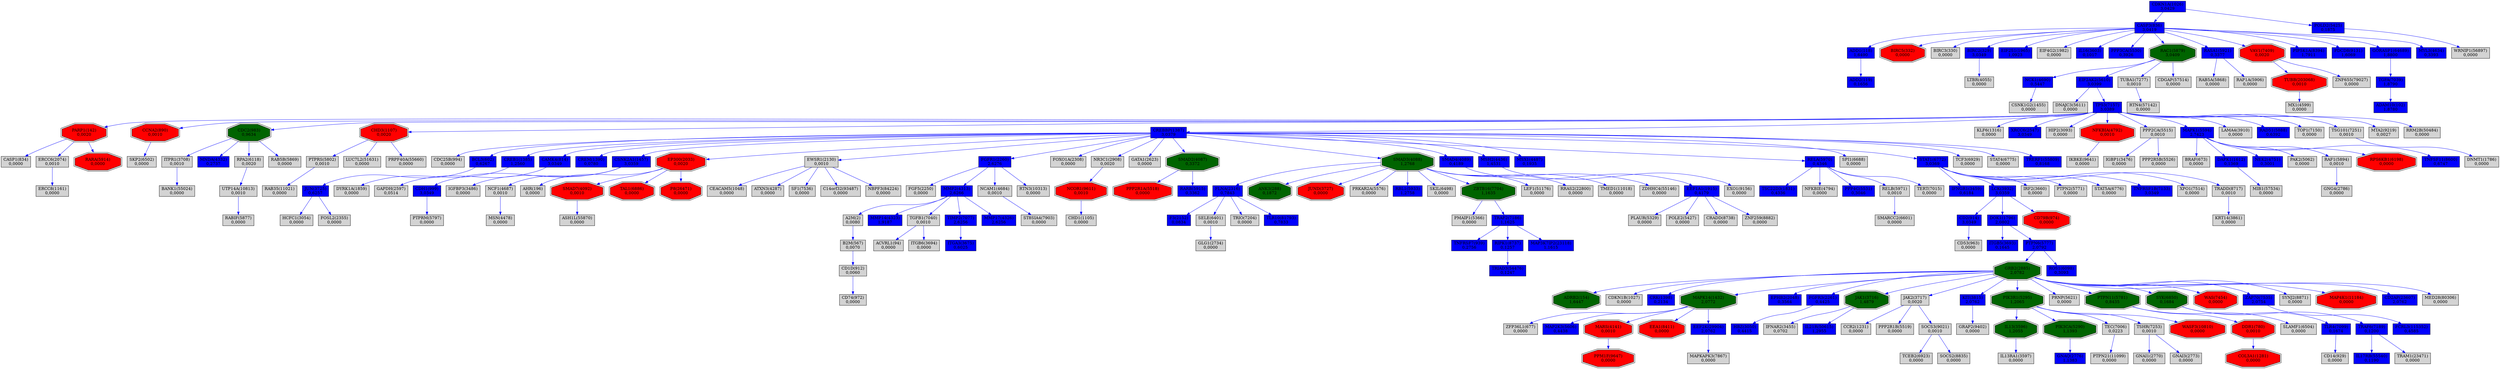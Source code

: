 digraph tmp_ans7 {
N_0 [shape = box, style = filled, fillcolor = blue, label = "ADD1(118)\n1,6490"];
N_1 [shape = box, style = filled, fillcolor = blue, label = "ADD2(119)\n0,1656"];
N_2 [shape = doubleoctagon, style = filled, fillcolor = red, label = "PARP1(142)\n0,0020"];
N_3 [shape = doubleoctagon, style = filled, fillcolor = darkgreen, label = "ADRB2(154)\n1,6447"];
N_4 [shape = box, style = filled, fillcolor = lightgray, label = "AHR(196)\n0,0000"];
N_5 [shape = box, style = filled, fillcolor = lightgray, label = "A2M(2)\n0,0080"];
N_6 [shape = box, style = filled, fillcolor = lightgray, label = "ACVRL1(94)\n0,0000"];
N_7 [shape = doubleoctagon, style = filled, fillcolor = red, label = "BIRC5(332)\n0,0000"];
N_8 [shape = box, style = filled, fillcolor = blue, label = "ADAM10(102)\n1,8780"];
N_9 [shape = box, style = filled, fillcolor = lightgray, label = "B2M(567)\n0,0070"];
N_10 [shape = box, style = filled, fillcolor = lightgray, label = "BRAF(673)\n0,0000"];
N_11 [shape = doubleoctagon, style = filled, fillcolor = red, label = "DDR1(780)\n0,0010"];
N_12 [shape = box, style = filled, fillcolor = lightgray, label = "CASP1(834)\n0,0000"];
N_13 [shape = box, style = filled, fillcolor = blue, label = "CASP3(836)\n3,0419"];
N_14 [shape = box, style = filled, fillcolor = lightgray, label = "BIRC3(330)\n0,0000"];
N_15 [shape = box, style = filled, fillcolor = blue, label = "BIRC2(329)\n3,0349"];
N_16 [shape = box, style = filled, fillcolor = blue, label = "CD2(914)\n3,0349"];
N_17 [shape = box, style = filled, fillcolor = blue, label = "TNFRSF7(939)\n0,2756"];
N_18 [shape = box, style = filled, fillcolor = lightgray, label = "CD74(972)\n0,0000"];
N_19 [shape = box, style = filled, fillcolor = lightgray, label = "CD1D(912)\n0,0060"];
N_20 [shape = doubleoctagon, style = filled, fillcolor = red, label = "CCNA2(890)\n0,0010"];
N_21 [shape = doubleoctagon, style = filled, fillcolor = darkgreen, label = "CDC2(983)\n0,9634"];
N_22 [shape = box, style = filled, fillcolor = blue, label = "CDH1(999)\n3,0349"];
N_23 [shape = box, style = filled, fillcolor = blue, label = "CDKN1A(1026)\n3,0429"];
N_24 [shape = doubleoctagon, style = filled, fillcolor = red, label = "CHD3(1107)\n0,0020"];
N_25 [shape = box, style = filled, fillcolor = lightgray, label = "CDC25B(994)\n0,0000"];
N_26 [shape = box, style = filled, fillcolor = lightgray, label = "CDKN1B(1027)\n0,0000"];
N_27 [shape = box, style = filled, fillcolor = lightgray, label = "CCR2(1231)\n0,0000"];
N_28 [shape = box, style = filled, fillcolor = blue, label = "BCL3(602)\n0,6267"];
N_29 [shape = box, style = filled, fillcolor = blue, label = "CREB1(1385)\n1,2560"];
N_30 [shape = box, style = filled, fillcolor = blue, label = "CREBBP(1387)\n3,0379"];
N_31 [shape = box, style = filled, fillcolor = blue, label = "CAMK4(814)\n3,0349"];
N_32 [shape = box, style = filled, fillcolor = blue, label = "CREM(1390)\n0,0780"];
N_33 [shape = box, style = filled, fillcolor = blue, label = "CRK(1398)\n0,2134"];
N_34 [shape = box, style = filled, fillcolor = lightgray, label = "ZFP36L1(677)\n0,0000"];
N_35 [shape = box, style = filled, fillcolor = blue, label = "CSNK2A1(1457)\n3,0359"];
N_36 [shape = doubleoctagon, style = filled, fillcolor = darkgreen, label = "MAPK14(1432)\n2,0772"];
N_37 [shape = box, style = filled, fillcolor = lightgray, label = "CD14(929)\n0,0000"];
N_38 [shape = box, style = filled, fillcolor = blue, label = "DAPK1(1612)\n0,1369"];
N_39 [shape = box, style = filled, fillcolor = lightgray, label = "ERCC8(1161)\n0,0000"];
N_40 [shape = box, style = filled, fillcolor = lightgray, label = "DNMT1(1786)\n0,0000"];
N_41 [shape = box, style = filled, fillcolor = blue, label = "TSC22D3(1831)\n0,4336"];
N_42 [shape = box, style = filled, fillcolor = blue, label = "EEF1A1(1915)\n0,4179"];
N_43 [shape = box, style = filled, fillcolor = lightgray, label = "KLF6(1316)\n0,0000"];
N_44 [shape = box, style = filled, fillcolor = blue, label = "EIF2S1(1965)\n1,0923"];
N_45 [shape = box, style = filled, fillcolor = lightgray, label = "EIF4G2(1982)\n0,0000"];
N_46 [shape = doubleoctagon, style = filled, fillcolor = red, label = "EP300(2033)\n0,0020"];
N_47 [shape = box, style = filled, fillcolor = blue, label = "EPHB2(2048)\n0,3564"];
N_48 [shape = box, style = filled, fillcolor = lightgray, label = "CEACAM5(1048)\n0,0000"];
N_49 [shape = box, style = filled, fillcolor = lightgray, label = "EWSR1(2130)\n0,0010"];
N_50 [shape = box, style = filled, fillcolor = blue, label = "F3(2152)\n0,0834"];
N_51 [shape = box, style = filled, fillcolor = blue, label = "DOK1(1796)\n2,0802"];
N_52 [shape = doubleoctagon, style = filled, fillcolor = red, label = "COL3A1(1281)\n0,0000"];
N_53 [shape = box, style = filled, fillcolor = blue, label = "FGFR1(2260)\n2,6276"];
N_54 [shape = box, style = filled, fillcolor = lightgray, label = "FGF5(2250)\n0,0000"];
N_55 [shape = box, style = filled, fillcolor = blue, label = "FGFR3(2261)\n0,4425"];
N_56 [shape = box, style = filled, fillcolor = lightgray, label = "DYRK1A(1859)\n0,0000"];
N_57 [shape = box, style = filled, fillcolor = blue, label = "FLNA(2316)\n0,7843"];
N_58 [shape = doubleoctagon, style = filled, fillcolor = red, label = "CD79B(974)\n0,0000"];
N_59 [shape = box, style = filled, fillcolor = lightgray, label = "FOXO1A(2308)\n0,0000"];
N_60 [shape = box, style = filled, fillcolor = lightgray, label = "GAPDH(2597)\n0,0514"];
N_61 [shape = box, style = filled, fillcolor = blue, label = "XRCC6(2547)\n3,0349"];
N_62 [shape = box, style = filled, fillcolor = lightgray, label = "CD53(963)\n0,0000"];
N_63 [shape = box, style = filled, fillcolor = lightgray, label = "GNAI1(2770)\n0,0000"];
N_64 [shape = box, style = filled, fillcolor = lightgray, label = "GNAI3(2773)\n0,0000"];
N_65 [shape = box, style = filled, fillcolor = blue, label = "GNAQ(2776)\n1,1383"];
N_66 [shape = doubleoctagon, style = filled, fillcolor = darkgreen, label = "GRB2(2885)\n2,0782"];
N_67 [shape = box, style = filled, fillcolor = lightgray, label = "NR3C1(2908)\n0,0020"];
N_68 [shape = box, style = filled, fillcolor = lightgray, label = "ERCC6(2074)\n0,0010"];
N_69 [shape = box, style = filled, fillcolor = blue, label = "HBZ(3050)\n0,4415"];
N_70 [shape = box, style = filled, fillcolor = lightgray, label = "HCFC1(3054)\n0,0000"];
N_71 [shape = box, style = filled, fillcolor = lightgray, label = "CHD1(1105)\n0,0000"];
N_72 [shape = box, style = filled, fillcolor = lightgray, label = "IFNAR2(3455)\n0,0702"];
N_73 [shape = box, style = filled, fillcolor = blue, label = "IFNGR1(3459)\n0,6184"];
N_74 [shape = doubleoctagon, style = filled, fillcolor = darkgreen, label = "IL13(3596)\n1,2055"];
N_75 [shape = box, style = filled, fillcolor = blue, label = "IL16(3603)\n0,1017"];
N_76 [shape = box, style = filled, fillcolor = blue, label = "ITGA3(3675)\n0,6025"];
N_77 [shape = box, style = filled, fillcolor = blue, label = "ITGB5(3693)\n0,1645"];
N_78 [shape = box, style = filled, fillcolor = lightgray, label = "ITPR1(3708)\n0,0010"];
N_79 [shape = doubleoctagon, style = filled, fillcolor = darkgreen, label = "JAK1(3716)\n1,4879"];
N_80 [shape = box, style = filled, fillcolor = lightgray, label = "JAK2(3717)\n0,0020"];
N_81 [shape = box, style = filled, fillcolor = blue, label = "JUN(3725)\n0,6257"];
N_82 [shape = box, style = filled, fillcolor = lightgray, label = "FOSL2(2355)\n0,0000"];
N_83 [shape = doubleoctagon, style = filled, fillcolor = darkgreen, label = "ANK3(288)\n0,1872"];
N_84 [shape = box, style = filled, fillcolor = blue, label = "KIT(3815)\n2,0762"];
N_85 [shape = box, style = filled, fillcolor = lightgray, label = "IGFBP3(3486)\n0,0000"];
N_86 [shape = box, style = filled, fillcolor = blue, label = "LCK(3932)\n3,0359"];
N_87 [shape = box, style = filled, fillcolor = lightgray, label = "GATA1(2623)\n0,0000"];
N_88 [shape = box, style = filled, fillcolor = lightgray, label = "LTBR(4055)\n0,0000"];
N_89 [shape = doubleoctagon, style = filled, fillcolor = darkgreen, label = "SMAD2(4087)\n0,3372"];
N_90 [shape = doubleoctagon, style = filled, fillcolor = red, label = "JUND(3727)\n0,0000"];
N_91 [shape = doubleoctagon, style = filled, fillcolor = darkgreen, label = "SMAD3(4088)\n1,2768"];
N_92 [shape = box, style = filled, fillcolor = blue, label = "SMAD4(4089)\n0,4189"];
N_93 [shape = doubleoctagon, style = filled, fillcolor = red, label = "SMAD7(4092)\n0,0010"];
N_94 [shape = box, style = filled, fillcolor = lightgray, label = "IGBP1(3476)\n0,0000"];
N_95 [shape = box, style = filled, fillcolor = blue, label = "MMP2(4313)\n2,6266"];
N_96 [shape = box, style = filled, fillcolor = blue, label = "MSH2(4436)\n1,4531"];
N_97 [shape = box, style = filled, fillcolor = lightgray, label = "MSN(4478)\n0,0000"];
N_98 [shape = box, style = filled, fillcolor = blue, label = "MSX1(4487)\n0,1935"];
N_99 [shape = box, style = filled, fillcolor = lightgray, label = "MX1(4599)\n0,0000"];
N_100 [shape = box, style = filled, fillcolor = lightgray, label = "NCAM1(4684)\n0,0010"];
N_101 [shape = box, style = filled, fillcolor = lightgray, label = "NCF1(4687)\n0,0010"];
N_102 [shape = box, style = filled, fillcolor = lightgray, label = "CSNK1G2(1455)\n0,0000"];
N_103 [shape = box, style = filled, fillcolor = lightgray, label = "HIP2(3093)\n0,0000"];
N_104 [shape = box, style = filled, fillcolor = blue, label = "NCK1(4690)\n0,5447"];
N_105 [shape = box, style = filled, fillcolor = blue, label = "NEK2(4751)\n0,3001"];
N_106 [shape = box, style = filled, fillcolor = lightgray, label = "IRF2(3660)\n0,0000"];
N_107 [shape = box, style = filled, fillcolor = lightgray, label = "GLG1(2734)\n0,0000"];
N_108 [shape = doubleoctagon, style = filled, fillcolor = red, label = "NFKBIA(4792)\n0,0010"];
N_109 [shape = box, style = filled, fillcolor = lightgray, label = "PAK2(5062)\n0,0000"];
N_110 [shape = doubleoctagon, style = filled, fillcolor = darkgreen, label = "PIK3R1(5295)\n1,2065"];
N_111 [shape = doubleoctagon, style = filled, fillcolor = darkgreen, label = "PIK3CA(5290)\n1,1393"];
N_112 [shape = box, style = filled, fillcolor = lightgray, label = "KRT14(3861)\n0,0000"];
N_113 [shape = box, style = filled, fillcolor = lightgray, label = "PMAIP1(5366)\n0,0000"];
N_114 [shape = box, style = filled, fillcolor = lightgray, label = "PPP2CA(5515)\n0,0010"];
N_115 [shape = box, style = filled, fillcolor = lightgray, label = "PPP2R1B(5519)\n0,0000"];
N_116 [shape = doubleoctagon, style = filled, fillcolor = red, label = "PPP2R1A(5518)\n0,0000"];
N_117 [shape = box, style = filled, fillcolor = blue, label = "PPP3CA(5530)\n0,3926"];
N_118 [shape = box, style = filled, fillcolor = lightgray, label = "NFKBIE(4794)\n0,0000"];
N_119 [shape = box, style = filled, fillcolor = lightgray, label = "PRKAR2A(5576)\n0,0000"];
N_120 [shape = box, style = filled, fillcolor = blue, label = "MAPK1(5594)\n2,7423"];
N_121 [shape = box, style = filled, fillcolor = blue, label = "EIF2AK2(5610)\n3,0399"];
N_122 [shape = box, style = filled, fillcolor = lightgray, label = "DNAJC3(5611)\n0,0000"];
N_123 [shape = box, style = filled, fillcolor = lightgray, label = "PRNP(5621)\n0,0000"];
N_124 [shape = box, style = filled, fillcolor = lightgray, label = "ATXN3(4287)\n0,0000"];
N_125 [shape = box, style = filled, fillcolor = lightgray, label = "LAMA4(3910)\n0,0000"];
N_126 [shape = box, style = filled, fillcolor = blue, label = "PTPN6(5777)\n2,0792"];
N_127 [shape = box, style = filled, fillcolor = lightgray, label = "PTPRM(5797)\n0,0000"];
N_128 [shape = doubleoctagon, style = filled, fillcolor = darkgreen, label = "PTPN11(5781)\n0,8435"];
N_129 [shape = box, style = filled, fillcolor = lightgray, label = "RAB5A(5868)\n0,0000"];
N_130 [shape = doubleoctagon, style = filled, fillcolor = darkgreen, label = "RAC1(5879)\n3,0409"];
N_131 [shape = box, style = filled, fillcolor = blue, label = "RAD51(5888)\n0,6392"];
N_132 [shape = box, style = filled, fillcolor = lightgray, label = "RAF1(5894)\n0,0010"];
N_133 [shape = box, style = filled, fillcolor = lightgray, label = "GNG4(2786)\n0,0000"];
N_134 [shape = box, style = filled, fillcolor = lightgray, label = "RAP1A(5906)\n0,0000"];
N_135 [shape = box, style = filled, fillcolor = blue, label = "RASA1(5921)\n0,3377"];
N_136 [shape = box, style = filled, fillcolor = blue, label = "MNDA(4332)\n0,2737"];
N_137 [shape = doubleoctagon, style = filled, fillcolor = red, label = "RARA(5914)\n0,0000"];
N_138 [shape = box, style = filled, fillcolor = blue, label = "RBL1(5933)\n1,2758"];
N_139 [shape = box, style = filled, fillcolor = blue, label = "PPP4C(5531)\n0,3046"];
N_140 [shape = box, style = filled, fillcolor = blue, label = "RELA(5970)\n0,4346"];
N_141 [shape = box, style = filled, fillcolor = lightgray, label = "RELB(5971)\n0,0010"];
N_142 [shape = box, style = filled, fillcolor = lightgray, label = "RPA2(6118)\n0,0020"];
N_143 [shape = box, style = filled, fillcolor = blue, label = "RARB(5915)\n0,3362"];
N_144 [shape = box, style = filled, fillcolor = blue, label = "MAP2K3(5606)\n0,4438"];
N_145 [shape = box, style = filled, fillcolor = blue, label = "MMP14(4323)\n1,9187"];
N_146 [shape = box, style = filled, fillcolor = lightgray, label = "SELE(6401)\n0,0010"];
N_147 [shape = box, style = filled, fillcolor = lightgray, label = "PTPN2(5771)\n0,0000"];
N_148 [shape = box, style = filled, fillcolor = lightgray, label = "SKIL(6498)\n0,0000"];
N_149 [shape = box, style = filled, fillcolor = lightgray, label = "SLAMF1(6504)\n0,0000"];
N_150 [shape = box, style = filled, fillcolor = lightgray, label = "SPI1(6688)\n0,0000"];
N_151 [shape = box, style = filled, fillcolor = blue, label = "STAT1(6772)\n3,0369"];
N_152 [shape = box, style = filled, fillcolor = lightgray, label = "STAT5A(6776)\n0,0000"];
N_153 [shape = doubleoctagon, style = filled, fillcolor = red, label = "RPS6KB1(6198)\n0,0000"];
N_154 [shape = box, style = filled, fillcolor = lightgray, label = "PLAUR(5329)\n0,0000"];
N_155 [shape = doubleoctagon, style = filled, fillcolor = darkgreen, label = "SYK(6850)\n0,1684"];
N_156 [shape = box, style = filled, fillcolor = lightgray, label = "TCEB2(6923)\n0,0000"];
N_157 [shape = box, style = filled, fillcolor = lightgray, label = "TCF3(6929)\n0,0000"];
N_158 [shape = doubleoctagon, style = filled, fillcolor = red, label = "TAL1(6886)\n0,0000"];
N_159 [shape = box, style = filled, fillcolor = lightgray, label = "SKP2(6502)\n0,0000"];
N_160 [shape = box, style = filled, fillcolor = lightgray, label = "TEC(7006)\n0,0223"];
N_161 [shape = box, style = filled, fillcolor = lightgray, label = "TERT(7015)\n0,0000"];
N_162 [shape = box, style = filled, fillcolor = lightgray, label = "RAB5B(5869)\n0,0000"];
N_163 [shape = box, style = filled, fillcolor = blue, label = "TGFA(7039)\n1,8790"];
N_164 [shape = box, style = filled, fillcolor = lightgray, label = "ITGB6(3694)\n0,0000"];
N_165 [shape = box, style = filled, fillcolor = lightgray, label = "TGFB1(7040)\n0,0010"];
N_166 [shape = box, style = filled, fillcolor = lightgray, label = "POLE2(5427)\n0,0000"];
N_167 [shape = box, style = filled, fillcolor = blue, label = "TLR4(7099)\n0,1674"];
N_168 [shape = box, style = filled, fillcolor = lightgray, label = "TOP1(7150)\n0,0000"];
N_169 [shape = box, style = filled, fillcolor = blue, label = "TP53(7157)\n3,0389"];
N_170 [shape = box, style = filled, fillcolor = blue, label = "TNFRSF1B(7133)\n3,0349"];
N_171 [shape = box, style = filled, fillcolor = blue, label = "TRAF2(7186)\n1,1625"];
N_172 [shape = box, style = filled, fillcolor = blue, label = "TRAF6(7189)\n0,1200"];
N_173 [shape = box, style = filled, fillcolor = lightgray, label = "TSHR(7253)\n0,0010"];
N_174 [shape = box, style = filled, fillcolor = lightgray, label = "TSG101(7251)\n0,0010"];
N_175 [shape = box, style = filled, fillcolor = lightgray, label = "TUBA1(7277)\n0,0010"];
N_176 [shape = doubleoctagon, style = filled, fillcolor = red, label = "WAS(7454)\n0,0000"];
N_177 [shape = box, style = filled, fillcolor = blue, label = "POLD2(5425)\n0,1875"];
N_178 [shape = box, style = filled, fillcolor = lightgray, label = "XPO1(7514)\n0,0000"];
N_179 [shape = doubleoctagon, style = filled, fillcolor = red, label = "VAV1(7409)\n0,0020"];
N_180 [shape = box, style = filled, fillcolor = blue, label = "ZAP70(7535)\n2,0754"];
N_181 [shape = doubleoctagon, style = filled, fillcolor = darkgreen, label = "ZBTB16(7704)\n1,1635"];
N_182 [shape = box, style = filled, fillcolor = lightgray, label = "ST8SIA4(7903)\n0,0000"];
N_183 [shape = doubleoctagon, style = filled, fillcolor = red, label = "MARS(4141)\n0,0010"];
N_184 [shape = box, style = filled, fillcolor = lightgray, label = "SF1(7536)\n0,0000"];
N_185 [shape = doubleoctagon, style = filled, fillcolor = red, label = "EEA1(8411)\n0,0000"];
N_186 [shape = box, style = filled, fillcolor = lightgray, label = "PTPRS(5802)\n0,0010"];
N_187 [shape = box, style = filled, fillcolor = blue, label = "TNFSF11(8600)\n0,6747"];
N_188 [shape = box, style = filled, fillcolor = blue, label = "PIP5K1A(8394)\n1,7911"];
N_189 [shape = box, style = filled, fillcolor = lightgray, label = "TRADD(8717)\n0,0010"];
N_190 [shape = box, style = filled, fillcolor = blue, label = "RIPK1(8737)\n0,1257"];
N_191 [shape = box, style = filled, fillcolor = lightgray, label = "SYNJ2(8871)\n0,0000"];
N_192 [shape = box, style = filled, fillcolor = lightgray, label = "SOCS2(8835)\n0,0000"];
N_193 [shape = box, style = filled, fillcolor = lightgray, label = "SMARCC2(6601)\n0,0000"];
N_194 [shape = box, style = filled, fillcolor = lightgray, label = "STAT4(6775)\n0,0000"];
N_195 [shape = doubleoctagon, style = filled, fillcolor = red, label = "NCOR1(9611)\n0,0010"];
N_196 [shape = doubleoctagon, style = filled, fillcolor = red, label = "PPM1F(9647)\n0,0000"];
N_197 [shape = box, style = filled, fillcolor = lightgray, label = "GRAP2(9402)\n0,0000"];
N_198 [shape = box, style = filled, fillcolor = blue, label = "PDCD8(9131)\n1,6069"];
N_199 [shape = box, style = filled, fillcolor = lightgray, label = "IKBKE(9641)\n0,0000"];
N_200 [shape = box, style = filled, fillcolor = lightgray, label = "RTN3(10313)\n0,0000"];
N_201 [shape = box, style = filled, fillcolor = blue, label = "ROS1(6098)\n0,3093"];
N_202 [shape = box, style = filled, fillcolor = lightgray, label = "RABIF(5877)\n0,0000"];
N_203 [shape = box, style = filled, fillcolor = lightgray, label = "UTP14A(10813)\n0,0010"];
N_204 [shape = box, style = filled, fillcolor = lightgray, label = "CRADD(8738)\n0,0000"];
N_205 [shape = doubleoctagon, style = filled, fillcolor = red, label = "MAP4K1(11184)\n0,0000"];
N_206 [shape = box, style = filled, fillcolor = lightgray, label = "MTA2(9219)\n0,0027"];
N_207 [shape = box, style = filled, fillcolor = blue, label = "CD2AP(23607)\n2,0762"];
N_208 [shape = box, style = filled, fillcolor = lightgray, label = "MAPKAPK3(7867)\n0,0000"];
N_209 [shape = box, style = filled, fillcolor = lightgray, label = "LEF1(51176)\n0,0000"];
N_210 [shape = box, style = filled, fillcolor = lightgray, label = "LUC7L2(51631)\n0,0000"];
N_211 [shape = box, style = filled, fillcolor = blue, label = "TRIAD3(54476)\n0,1247"];
N_212 [shape = box, style = filled, fillcolor = lightgray, label = "RRAS2(22800)\n0,0000"];
N_213 [shape = box, style = filled, fillcolor = lightgray, label = "PRPF40A(55660)\n0,0000"];
N_214 [shape = box, style = filled, fillcolor = lightgray, label = "ZNF259(8882)\n0,0000"];
N_215 [shape = box, style = filled, fillcolor = lightgray, label = "WRNIP1(56897)\n0,0000"];
N_216 [shape = box, style = filled, fillcolor = blue, label = "IL21R(50615)\n1,2955"];
N_217 [shape = box, style = filled, fillcolor = blue, label = "GORASP1(64689)\n1,8800"];
N_218 [shape = box, style = filled, fillcolor = blue, label = "IL17RB(55540)\n0,1190"];
N_219 [shape = box, style = filled, fillcolor = lightgray, label = "RTN4(57142)\n0,0000"];
N_220 [shape = box, style = filled, fillcolor = lightgray, label = "RAB35(11021)\n0,0000"];
N_221 [shape = box, style = filled, fillcolor = lightgray, label = "MED28(80306)\n0,0000"];
N_222 [shape = box, style = filled, fillcolor = lightgray, label = "C14orf32(93487)\n0,0000"];
N_223 [shape = box, style = filled, fillcolor = lightgray, label = "TRAM1(23471)\n0,0000"];
N_224 [shape = box, style = filled, fillcolor = lightgray, label = "NBPF3(84224)\n0,0000"];
N_225 [shape = doubleoctagon, style = filled, fillcolor = red, label = "WASF3(10810)\n0,0000"];
N_226 [shape = doubleoctagon, style = filled, fillcolor = red, label = "TUBB(203068)\n0,0010"];
N_227 [shape = box, style = filled, fillcolor = blue, label = "MAP3K7IP2(23118)\n1,1615"];
N_228 [shape = box, style = filled, fillcolor = lightgray, label = "TRIO(7204)\n0,0000"];
N_229 [shape = box, style = filled, fillcolor = lightgray, label = "PTPN21(11099)\n0,0000"];
N_230 [shape = box, style = filled, fillcolor = blue, label = "MYL3(4634)\n0,3393"];
N_231 [shape = box, style = filled, fillcolor = blue, label = "TLR10(81793)\n0,7833"];
N_232 [shape = box, style = filled, fillcolor = lightgray, label = "ZNF655(79027)\n0,0000"];
N_233 [shape = box, style = filled, fillcolor = blue, label = "TRERF1(55809)\n0,8168"];
N_234 [shape = box, style = filled, fillcolor = lightgray, label = "SOCS3(9021)\n0,0010"];
N_235 [shape = box, style = filled, fillcolor = blue, label = "EEF2K(29904)\n2,0762"];
N_236 [shape = box, style = filled, fillcolor = lightgray, label = "CDGAP(57514)\n0,0000"];
N_237 [shape = box, style = filled, fillcolor = lightgray, label = "MIB1(57534)\n0,0000"];
N_238 [shape = box, style = filled, fillcolor = lightgray, label = "IL13RA1(3597)\n0,0000"];
N_239 [shape = doubleoctagon, style = filled, fillcolor = red, label = "P8(26471)\n0,0000"];
N_240 [shape = box, style = filled, fillcolor = blue, label = "TIMP2(7077)\n2,6256"];
N_241 [shape = box, style = filled, fillcolor = lightgray, label = "BANK1(55024)\n0,0000"];
N_242 [shape = box, style = filled, fillcolor = blue, label = "MMP17(4326)\n2,6256"];
N_243 [shape = box, style = filled, fillcolor = lightgray, label = "TMED1(11018)\n0,0000"];
N_244 [shape = box, style = filled, fillcolor = lightgray, label = "ZDHHC4(55146)\n0,0000"];
N_245 [shape = box, style = filled, fillcolor = lightgray, label = "ASH1L(55870)\n0,0000"];
N_246 [shape = box, style = filled, fillcolor = lightgray, label = "EXO1(9156)\n0,0000"];
N_247 [shape = box, style = filled, fillcolor = lightgray, label = "PPP2R5B(5526)\n0,0000"];
N_248 [shape = box, style = filled, fillcolor = lightgray, label = "RRM2B(50484)\n0,0000"];
N_249 [shape = box, style = filled, fillcolor = blue, label = "FCRL3(115352)\n0,4585"];
N_0 -> N_1 [ color = blue ];
N_5 -> N_9 [ color = blue ];
N_2 -> N_12 [ color = blue ];
N_13 -> N_0 [ color = blue ];
N_13 -> N_7 [ color = blue ];
N_13 -> N_14 [ color = blue ];
N_13 -> N_15 [ color = blue ];
N_9 -> N_19 [ color = blue ];
N_19 -> N_18 [ color = blue ];
N_23 -> N_13 [ color = blue ];
N_30 -> N_25 [ color = blue ];
N_30 -> N_28 [ color = blue ];
N_30 -> N_29 [ color = blue ];
N_30 -> N_31 [ color = blue ];
N_30 -> N_32 [ color = blue ];
N_35 -> N_22 [ color = blue ];
N_30 -> N_35 [ color = blue ];
N_36 -> N_34 [ color = blue ];
N_13 -> N_44 [ color = blue ];
N_13 -> N_45 [ color = blue ];
N_46 -> N_4 [ color = blue ];
N_30 -> N_46 [ color = blue ];
N_30 -> N_49 [ color = blue ];
N_49 -> N_48 [ color = blue ];
N_11 -> N_52 [ color = blue ];
N_30 -> N_53 [ color = blue ];
N_53 -> N_54 [ color = blue ];
N_29 -> N_56 [ color = blue ];
N_57 -> N_50 [ color = blue ];
N_30 -> N_59 [ color = blue ];
N_31 -> N_60 [ color = blue ];
N_16 -> N_62 [ color = blue ];
N_66 -> N_3 [ color = blue ];
N_66 -> N_26 [ color = blue ];
N_66 -> N_33 [ color = blue ];
N_66 -> N_36 [ color = blue ];
N_66 -> N_47 [ color = blue ];
N_66 -> N_55 [ color = blue ];
N_30 -> N_67 [ color = blue ];
N_2 -> N_68 [ color = blue ];
N_68 -> N_39 [ color = blue ];
N_55 -> N_69 [ color = blue ];
N_13 -> N_75 [ color = blue ];
N_51 -> N_77 [ color = blue ];
N_21 -> N_78 [ color = blue ];
N_66 -> N_79 [ color = blue ];
N_79 -> N_72 [ color = blue ];
N_80 -> N_27 [ color = blue ];
N_66 -> N_80 [ color = blue ];
N_28 -> N_81 [ color = blue ];
N_81 -> N_70 [ color = blue ];
N_81 -> N_82 [ color = blue ];
N_66 -> N_84 [ color = blue ];
N_35 -> N_85 [ color = blue ];
N_86 -> N_16 [ color = blue ];
N_86 -> N_51 [ color = blue ];
N_86 -> N_58 [ color = blue ];
N_30 -> N_87 [ color = blue ];
N_15 -> N_88 [ color = blue ];
N_30 -> N_89 [ color = blue ];
N_30 -> N_91 [ color = blue ];
N_91 -> N_57 [ color = blue ];
N_91 -> N_83 [ color = blue ];
N_91 -> N_90 [ color = blue ];
N_30 -> N_92 [ color = blue ];
N_92 -> N_42 [ color = blue ];
N_46 -> N_93 [ color = blue ];
N_95 -> N_5 [ color = blue ];
N_53 -> N_95 [ color = blue ];
N_30 -> N_96 [ color = blue ];
N_30 -> N_98 [ color = blue ];
N_53 -> N_100 [ color = blue ];
N_35 -> N_101 [ color = blue ];
N_101 -> N_97 [ color = blue ];
N_104 -> N_102 [ color = blue ];
N_66 -> N_110 [ color = blue ];
N_110 -> N_74 [ color = blue ];
N_111 -> N_65 [ color = blue ];
N_110 -> N_111 [ color = blue ];
N_114 -> N_94 [ color = blue ];
N_80 -> N_115 [ color = blue ];
N_89 -> N_116 [ color = blue ];
N_13 -> N_117 [ color = blue ];
N_91 -> N_119 [ color = blue ];
N_120 -> N_10 [ color = blue ];
N_120 -> N_38 [ color = blue ];
N_120 -> N_105 [ color = blue ];
N_120 -> N_109 [ color = blue ];
N_121 -> N_122 [ color = blue ];
N_66 -> N_123 [ color = blue ];
N_49 -> N_124 [ color = blue ];
N_51 -> N_126 [ color = blue ];
N_126 -> N_66 [ color = blue ];
N_22 -> N_127 [ color = blue ];
N_128 -> N_11 [ color = blue ];
N_66 -> N_128 [ color = blue ];
N_13 -> N_130 [ color = blue ];
N_130 -> N_104 [ color = blue ];
N_130 -> N_121 [ color = blue ];
N_120 -> N_132 [ color = blue ];
N_132 -> N_133 [ color = blue ];
N_13 -> N_135 [ color = blue ];
N_135 -> N_129 [ color = blue ];
N_135 -> N_134 [ color = blue ];
N_21 -> N_136 [ color = blue ];
N_2 -> N_137 [ color = blue ];
N_91 -> N_138 [ color = blue ];
N_30 -> N_140 [ color = blue ];
N_140 -> N_41 [ color = blue ];
N_140 -> N_118 [ color = blue ];
N_140 -> N_139 [ color = blue ];
N_140 -> N_141 [ color = blue ];
N_21 -> N_142 [ color = blue ];
N_89 -> N_143 [ color = blue ];
N_36 -> N_144 [ color = blue ];
N_95 -> N_145 [ color = blue ];
N_57 -> N_146 [ color = blue ];
N_146 -> N_107 [ color = blue ];
N_91 -> N_148 [ color = blue ];
N_128 -> N_149 [ color = blue ];
N_30 -> N_150 [ color = blue ];
N_30 -> N_151 [ color = blue ];
N_151 -> N_73 [ color = blue ];
N_151 -> N_86 [ color = blue ];
N_151 -> N_106 [ color = blue ];
N_151 -> N_147 [ color = blue ];
N_151 -> N_152 [ color = blue ];
N_120 -> N_153 [ color = blue ];
N_42 -> N_154 [ color = blue ];
N_66 -> N_155 [ color = blue ];
N_30 -> N_157 [ color = blue ];
N_46 -> N_158 [ color = blue ];
N_20 -> N_159 [ color = blue ];
N_110 -> N_160 [ color = blue ];
N_140 -> N_161 [ color = blue ];
N_21 -> N_162 [ color = blue ];
N_163 -> N_8 [ color = blue ];
N_165 -> N_6 [ color = blue ];
N_95 -> N_165 [ color = blue ];
N_165 -> N_164 [ color = blue ];
N_42 -> N_166 [ color = blue ];
N_167 -> N_37 [ color = blue ];
N_155 -> N_167 [ color = blue ];
N_169 -> N_2 [ color = blue ];
N_169 -> N_20 [ color = blue ];
N_169 -> N_21 [ color = blue ];
N_169 -> N_24 [ color = blue ];
N_169 -> N_30 [ color = blue ];
N_169 -> N_43 [ color = blue ];
N_169 -> N_61 [ color = blue ];
N_169 -> N_103 [ color = blue ];
N_169 -> N_108 [ color = blue ];
N_169 -> N_114 [ color = blue ];
N_169 -> N_120 [ color = blue ];
N_121 -> N_169 [ color = blue ];
N_169 -> N_125 [ color = blue ];
N_169 -> N_131 [ color = blue ];
N_169 -> N_168 [ color = blue ];
N_151 -> N_170 [ color = blue ];
N_171 -> N_17 [ color = blue ];
N_155 -> N_172 [ color = blue ];
N_173 -> N_63 [ color = blue ];
N_173 -> N_64 [ color = blue ];
N_110 -> N_173 [ color = blue ];
N_174 -> N_40 [ color = blue ];
N_169 -> N_174 [ color = blue ];
N_130 -> N_175 [ color = blue ];
N_66 -> N_176 [ color = blue ];
N_23 -> N_177 [ color = blue ];
N_151 -> N_178 [ color = blue ];
N_13 -> N_179 [ color = blue ];
N_66 -> N_180 [ color = blue ];
N_91 -> N_181 [ color = blue ];
N_181 -> N_113 [ color = blue ];
N_181 -> N_171 [ color = blue ];
N_100 -> N_182 [ color = blue ];
N_36 -> N_183 [ color = blue ];
N_49 -> N_184 [ color = blue ];
N_36 -> N_185 [ color = blue ];
N_24 -> N_186 [ color = blue ];
N_120 -> N_187 [ color = blue ];
N_13 -> N_188 [ color = blue ];
N_189 -> N_112 [ color = blue ];
N_151 -> N_189 [ color = blue ];
N_171 -> N_190 [ color = blue ];
N_66 -> N_191 [ color = blue ];
N_141 -> N_193 [ color = blue ];
N_30 -> N_194 [ color = blue ];
N_67 -> N_195 [ color = blue ];
N_195 -> N_71 [ color = blue ];
N_183 -> N_196 [ color = blue ];
N_84 -> N_197 [ color = blue ];
N_13 -> N_198 [ color = blue ];
N_108 -> N_199 [ color = blue ];
N_53 -> N_200 [ color = blue ];
N_126 -> N_201 [ color = blue ];
N_142 -> N_203 [ color = blue ];
N_203 -> N_202 [ color = blue ];
N_42 -> N_204 [ color = blue ];
N_66 -> N_205 [ color = blue ];
N_169 -> N_206 [ color = blue ];
N_66 -> N_207 [ color = blue ];
N_91 -> N_209 [ color = blue ];
N_24 -> N_210 [ color = blue ];
N_190 -> N_211 [ color = blue ];
N_91 -> N_212 [ color = blue ];
N_24 -> N_213 [ color = blue ];
N_42 -> N_214 [ color = blue ];
N_177 -> N_215 [ color = blue ];
N_79 -> N_216 [ color = blue ];
N_13 -> N_217 [ color = blue ];
N_217 -> N_163 [ color = blue ];
N_172 -> N_218 [ color = blue ];
N_175 -> N_219 [ color = blue ];
N_186 -> N_220 [ color = blue ];
N_66 -> N_221 [ color = blue ];
N_49 -> N_222 [ color = blue ];
N_172 -> N_223 [ color = blue ];
N_49 -> N_224 [ color = blue ];
N_110 -> N_225 [ color = blue ];
N_226 -> N_99 [ color = blue ];
N_179 -> N_226 [ color = blue ];
N_171 -> N_227 [ color = blue ];
N_57 -> N_228 [ color = blue ];
N_160 -> N_229 [ color = blue ];
N_13 -> N_230 [ color = blue ];
N_57 -> N_231 [ color = blue ];
N_179 -> N_232 [ color = blue ];
N_30 -> N_233 [ color = blue ];
N_80 -> N_234 [ color = blue ];
N_234 -> N_156 [ color = blue ];
N_234 -> N_192 [ color = blue ];
N_36 -> N_235 [ color = blue ];
N_235 -> N_208 [ color = blue ];
N_130 -> N_236 [ color = blue ];
N_38 -> N_237 [ color = blue ];
N_74 -> N_238 [ color = blue ];
N_46 -> N_239 [ color = blue ];
N_240 -> N_76 [ color = blue ];
N_95 -> N_240 [ color = blue ];
N_78 -> N_241 [ color = blue ];
N_95 -> N_242 [ color = blue ];
N_91 -> N_243 [ color = blue ];
N_91 -> N_244 [ color = blue ];
N_93 -> N_245 [ color = blue ];
N_96 -> N_246 [ color = blue ];
N_114 -> N_247 [ color = blue ];
N_169 -> N_248 [ color = blue ];
N_180 -> N_249 [ color = blue ];
}
